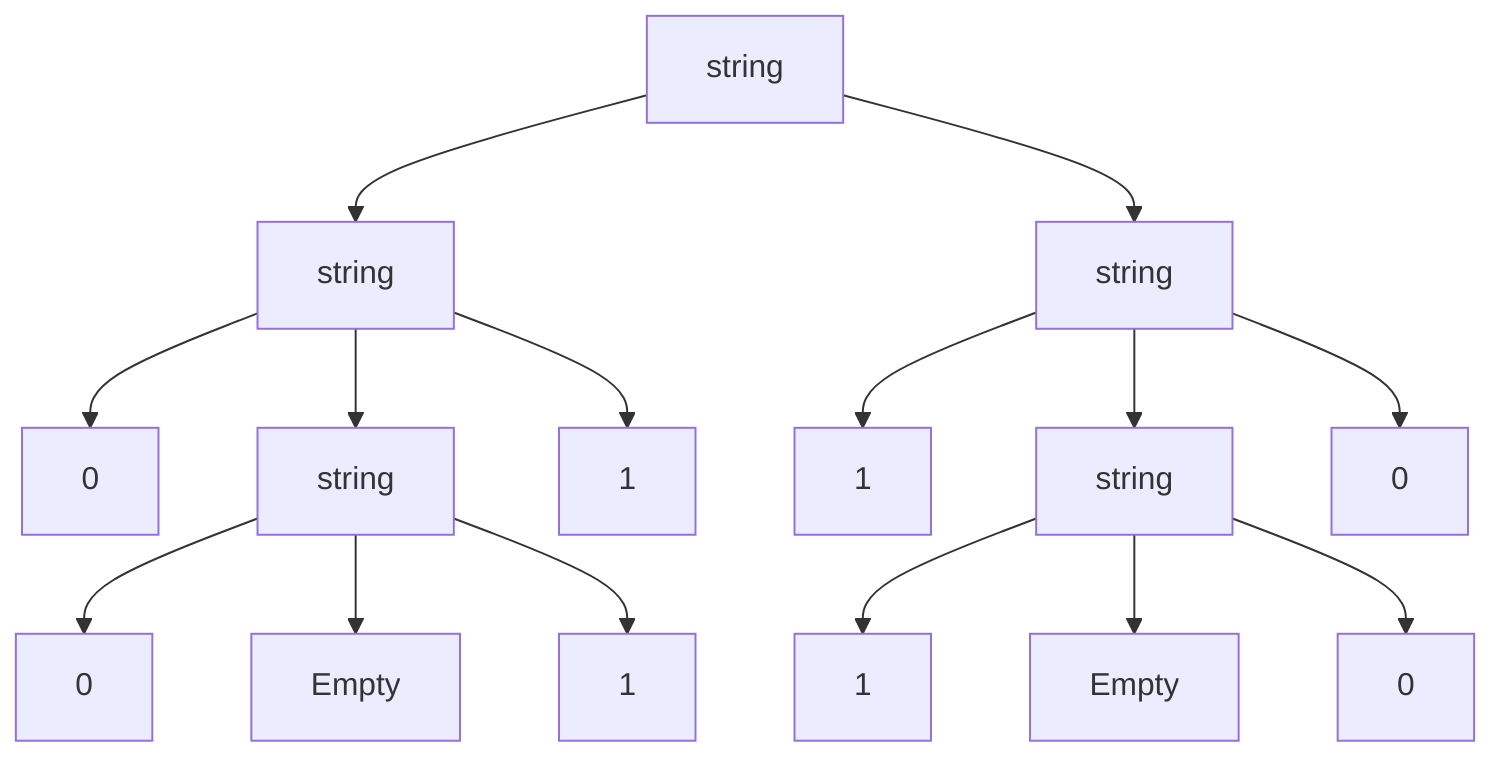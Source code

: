 graph TD
  a[string] --> b[string]
  a --> c[string]
  b --> z1[0]
  b --> d[string]
  b --> o1[1]
  d --> z2[0]
  d --> e[Empty]
  d --> o2[1]
  c --> o3[1]
  c --> f[string]
  c --> z3[0]
  f --> o4[1]
  f --> g[Empty]
  f --> z4[0]